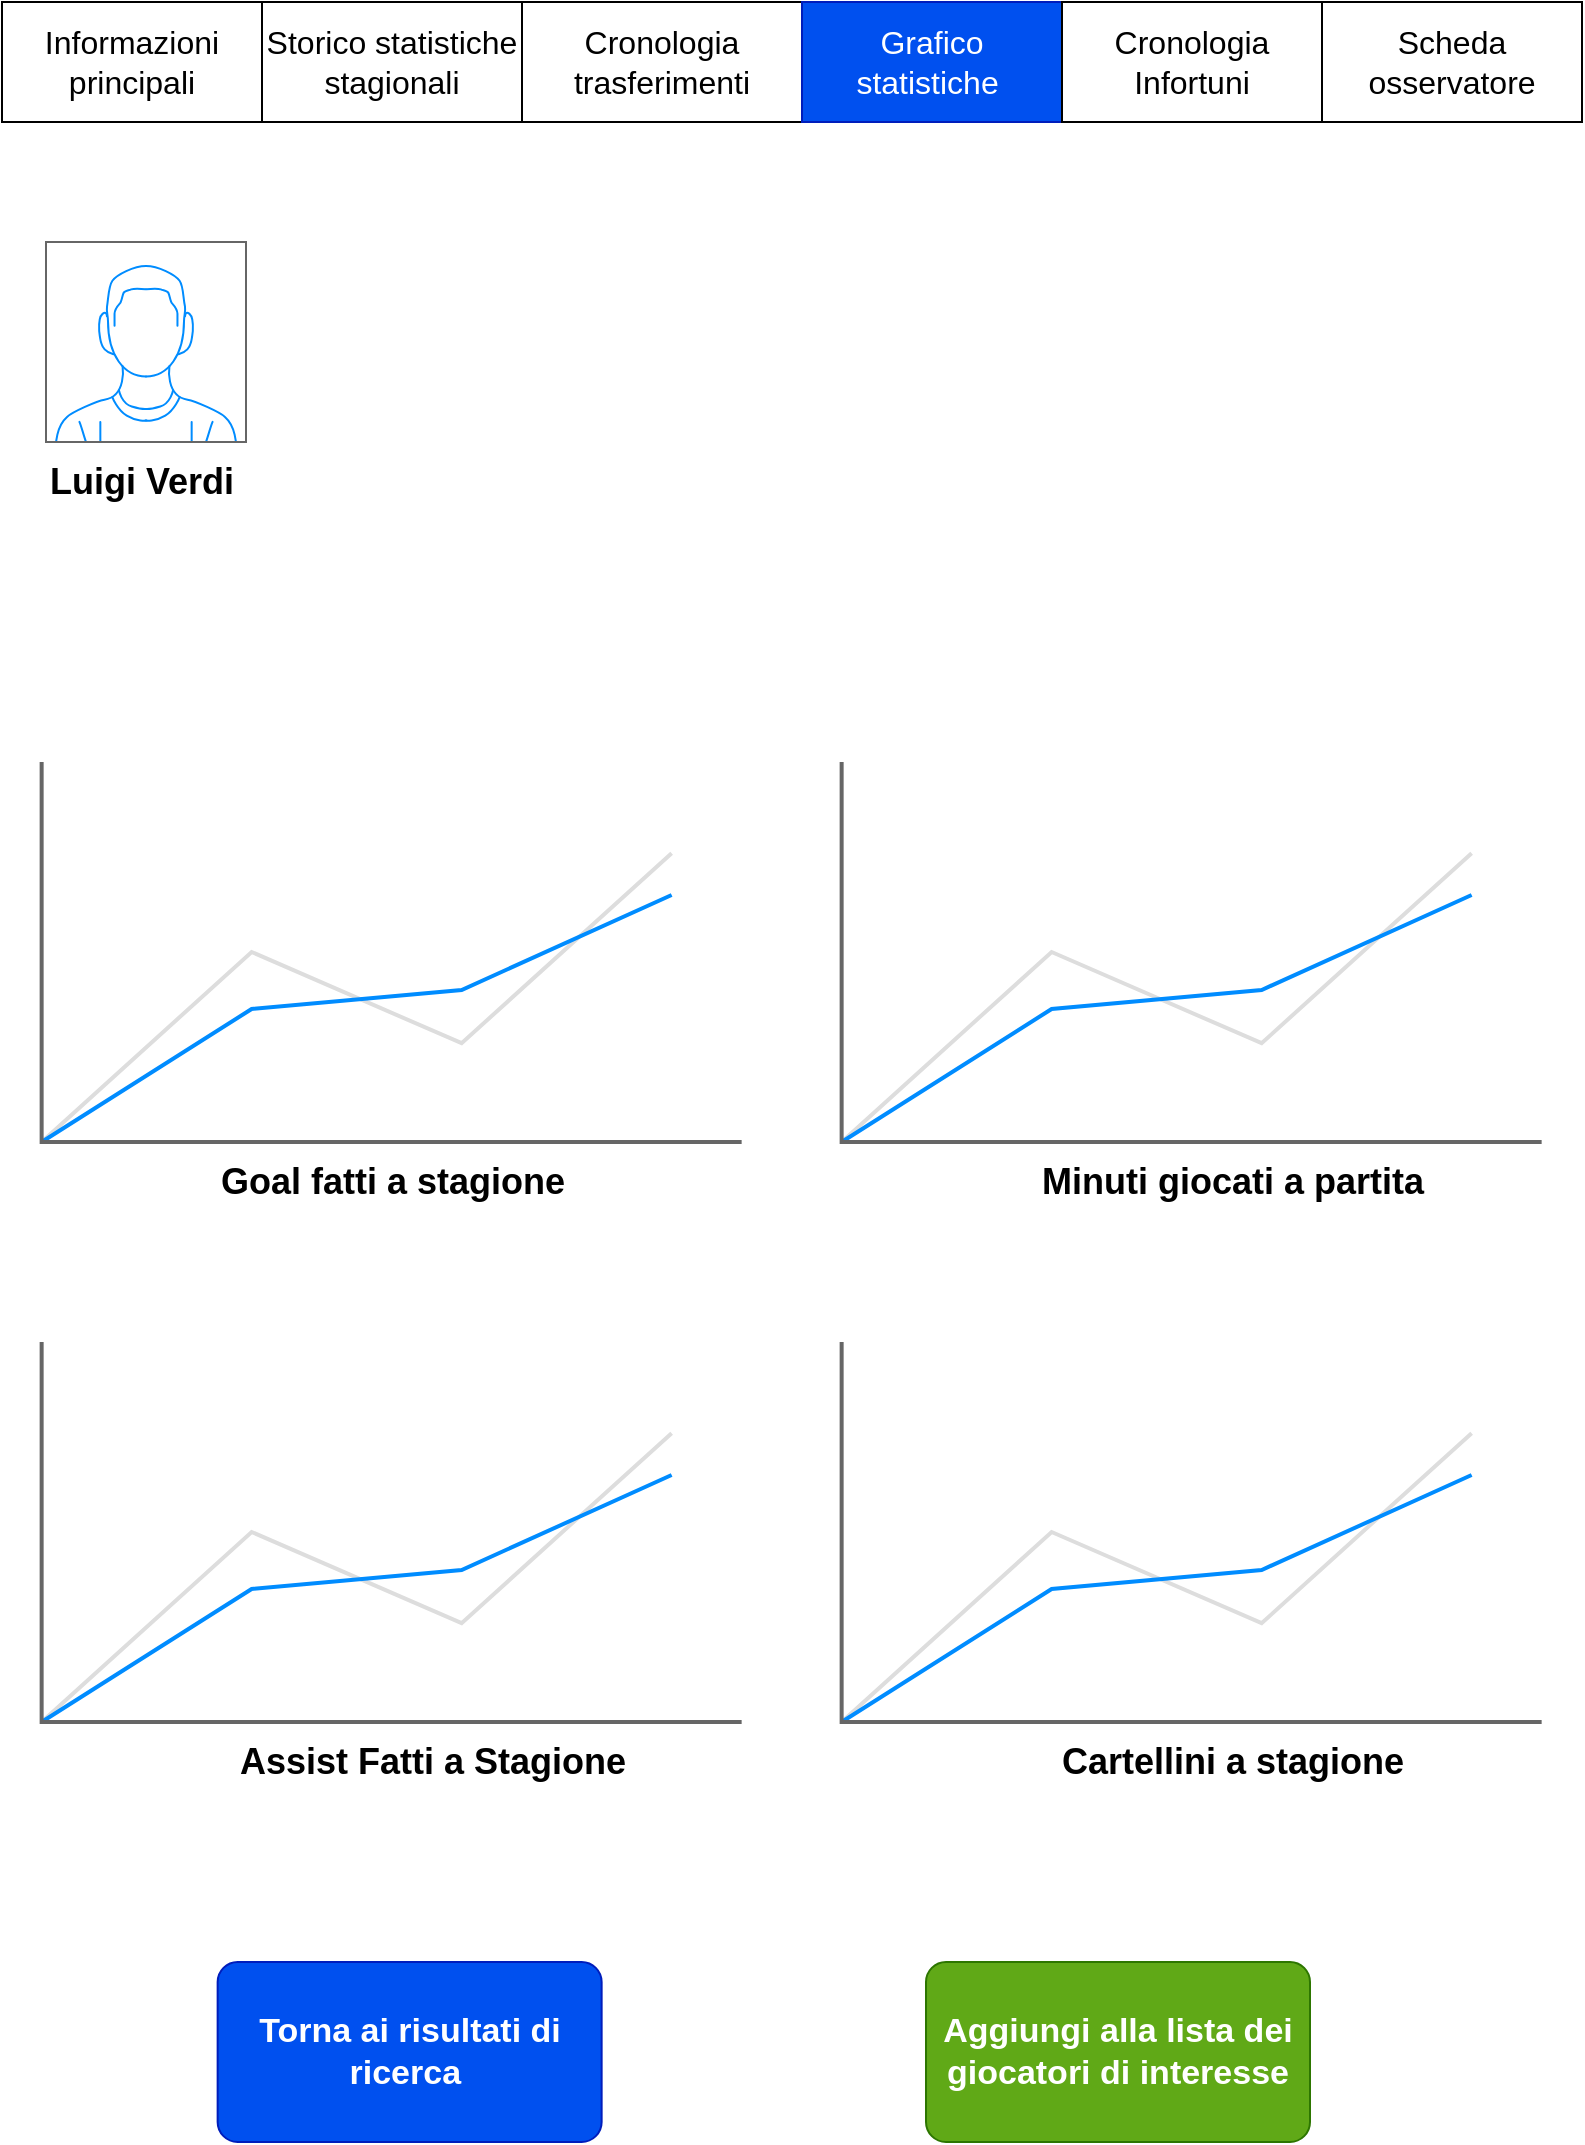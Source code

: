 <mxfile version="12.5.3" type="device"><diagram id="x-QDG0pYbNyyK2jGioUo" name="Page-1"><mxGraphModel dx="1024" dy="592" grid="1" gridSize="10" guides="1" tooltips="1" connect="1" arrows="1" fold="1" page="1" pageScale="1" pageWidth="827" pageHeight="1169" math="0" shadow="0"><root><mxCell id="0"/><mxCell id="1" parent="0"/><mxCell id="8KAfq_AMo4B2ei4xMI48-2" value="" style="verticalLabelPosition=bottom;shadow=0;dashed=0;align=center;html=1;verticalAlign=top;strokeWidth=1;shape=mxgraph.mockup.containers.userMale;strokeColor=#666666;strokeColor2=#008cff;" parent="1" vertex="1"><mxGeometry x="40" y="180" width="100" height="100" as="geometry"/></mxCell><mxCell id="8KAfq_AMo4B2ei4xMI48-3" value="&lt;font style=&quot;font-size: 18px&quot;&gt;&lt;b&gt;Luigi Verdi&lt;/b&gt;&lt;/font&gt;" style="text;html=1;align=left;verticalAlign=middle;resizable=0;points=[];autosize=1;" parent="1" vertex="1"><mxGeometry x="40" y="290" width="110" height="20" as="geometry"/></mxCell><mxCell id="8KAfq_AMo4B2ei4xMI48-25" value="&lt;font size=&quot;3&quot;&gt;Informazioni principali&lt;/font&gt;" style="rounded=0;whiteSpace=wrap;html=1;align=center;" parent="1" vertex="1"><mxGeometry x="18" y="60" width="130" height="60" as="geometry"/></mxCell><mxCell id="8KAfq_AMo4B2ei4xMI48-26" value="&lt;font size=&quot;3&quot;&gt;Storico statistiche stagionali&lt;/font&gt;" style="rounded=0;whiteSpace=wrap;html=1;align=center;" parent="1" vertex="1"><mxGeometry x="148" y="60" width="130" height="60" as="geometry"/></mxCell><mxCell id="8KAfq_AMo4B2ei4xMI48-29" value="&lt;font size=&quot;3&quot;&gt;Cronologia trasferimenti&lt;/font&gt;" style="rounded=0;whiteSpace=wrap;html=1;align=center;" parent="1" vertex="1"><mxGeometry x="278" y="60" width="140" height="60" as="geometry"/></mxCell><mxCell id="8KAfq_AMo4B2ei4xMI48-30" value="&lt;font size=&quot;3&quot;&gt;Grafico statistiche&amp;nbsp;&lt;/font&gt;" style="rounded=0;whiteSpace=wrap;html=1;align=center;fillColor=#0050ef;strokeColor=#001DBC;fontColor=#ffffff;" parent="1" vertex="1"><mxGeometry x="418" y="60" width="130" height="60" as="geometry"/></mxCell><mxCell id="8KAfq_AMo4B2ei4xMI48-31" value="Aggiungi alla lista dei giocatori di interesse" style="strokeWidth=1;shadow=0;dashed=0;align=center;html=1;shape=mxgraph.mockup.buttons.button;strokeColor=#2D7600;mainText=;buttonStyle=round;fontSize=17;fontStyle=1;fillColor=#60a917;whiteSpace=wrap;fontColor=#ffffff;" parent="1" vertex="1"><mxGeometry x="480" y="1040" width="192" height="90" as="geometry"/></mxCell><mxCell id="8KAfq_AMo4B2ei4xMI48-32" value="Torna ai risultati di ricerca&amp;nbsp;" style="strokeWidth=1;shadow=0;dashed=0;align=center;html=1;shape=mxgraph.mockup.buttons.button;strokeColor=#001DBC;mainText=;buttonStyle=round;fontSize=17;fontStyle=1;fillColor=#0050ef;whiteSpace=wrap;fontColor=#ffffff;" parent="1" vertex="1"><mxGeometry x="125.82" y="1040" width="192" height="90" as="geometry"/></mxCell><mxCell id="8KAfq_AMo4B2ei4xMI48-35" value="&lt;font size=&quot;3&quot;&gt;Scheda osservatore&lt;/font&gt;" style="rounded=0;whiteSpace=wrap;html=1;" parent="1" vertex="1"><mxGeometry x="678" y="60" width="130" height="60" as="geometry"/></mxCell><mxCell id="64Xp9d0k3RqVrEgZgOOn-100" value="" style="verticalLabelPosition=bottom;shadow=0;dashed=0;align=center;html=1;verticalAlign=top;strokeWidth=1;shape=mxgraph.mockup.graphics.lineChart;strokeColor=none;strokeColor2=#666666;strokeColor3=#008cff;strokeColor4=#dddddd;" parent="1" vertex="1"><mxGeometry x="37.82" y="440" width="350" height="190" as="geometry"/></mxCell><mxCell id="64Xp9d0k3RqVrEgZgOOn-101" value="&lt;font style=&quot;font-size: 18px&quot;&gt;&lt;b&gt;Goal fatti a stagione&lt;/b&gt;&lt;/font&gt;" style="text;html=1;align=center;verticalAlign=middle;resizable=0;points=[];autosize=1;" parent="1" vertex="1"><mxGeometry x="117.82" y="640" width="190" height="20" as="geometry"/></mxCell><mxCell id="64Xp9d0k3RqVrEgZgOOn-102" value="" style="verticalLabelPosition=bottom;shadow=0;dashed=0;align=center;html=1;verticalAlign=top;strokeWidth=1;shape=mxgraph.mockup.graphics.lineChart;strokeColor=none;strokeColor2=#666666;strokeColor3=#008cff;strokeColor4=#dddddd;" parent="1" vertex="1"><mxGeometry x="437.82" y="440" width="350" height="190" as="geometry"/></mxCell><mxCell id="64Xp9d0k3RqVrEgZgOOn-103" value="&lt;font style=&quot;font-size: 18px&quot;&gt;&lt;b&gt;Minuti giocati a partita&lt;/b&gt;&lt;/font&gt;" style="text;html=1;align=center;verticalAlign=middle;resizable=0;points=[];autosize=1;" parent="1" vertex="1"><mxGeometry x="527.82" y="640" width="210" height="20" as="geometry"/></mxCell><mxCell id="64Xp9d0k3RqVrEgZgOOn-104" value="" style="verticalLabelPosition=bottom;shadow=0;dashed=0;align=center;html=1;verticalAlign=top;strokeWidth=1;shape=mxgraph.mockup.graphics.lineChart;strokeColor=none;strokeColor2=#666666;strokeColor3=#008cff;strokeColor4=#dddddd;" parent="1" vertex="1"><mxGeometry x="37.82" y="730" width="350" height="190" as="geometry"/></mxCell><mxCell id="64Xp9d0k3RqVrEgZgOOn-105" value="&lt;span style=&quot;font-size: 18px&quot;&gt;&lt;b&gt;Assist Fatti a Stagione&lt;/b&gt;&lt;/span&gt;" style="text;html=1;align=center;verticalAlign=middle;resizable=0;points=[];autosize=1;" parent="1" vertex="1"><mxGeometry x="127.82" y="930" width="210" height="20" as="geometry"/></mxCell><mxCell id="64Xp9d0k3RqVrEgZgOOn-106" value="" style="verticalLabelPosition=bottom;shadow=0;dashed=0;align=center;html=1;verticalAlign=top;strokeWidth=1;shape=mxgraph.mockup.graphics.lineChart;strokeColor=none;strokeColor2=#666666;strokeColor3=#008cff;strokeColor4=#dddddd;" parent="1" vertex="1"><mxGeometry x="437.82" y="730" width="350" height="190" as="geometry"/></mxCell><mxCell id="64Xp9d0k3RqVrEgZgOOn-107" value="&lt;font style=&quot;font-size: 18px&quot;&gt;&lt;b&gt;Cartellini a stagione&lt;/b&gt;&lt;/font&gt;" style="text;html=1;align=center;verticalAlign=middle;resizable=0;points=[];autosize=1;" parent="1" vertex="1"><mxGeometry x="537.82" y="930" width="190" height="20" as="geometry"/></mxCell><mxCell id="AsycGQ6F5HPQybh5ctL3-2" value="&lt;font size=&quot;3&quot;&gt;Cronologia Infortuni&lt;/font&gt;" style="rounded=0;whiteSpace=wrap;html=1;" vertex="1" parent="1"><mxGeometry x="548" y="60" width="130" height="60" as="geometry"/></mxCell></root></mxGraphModel></diagram></mxfile>